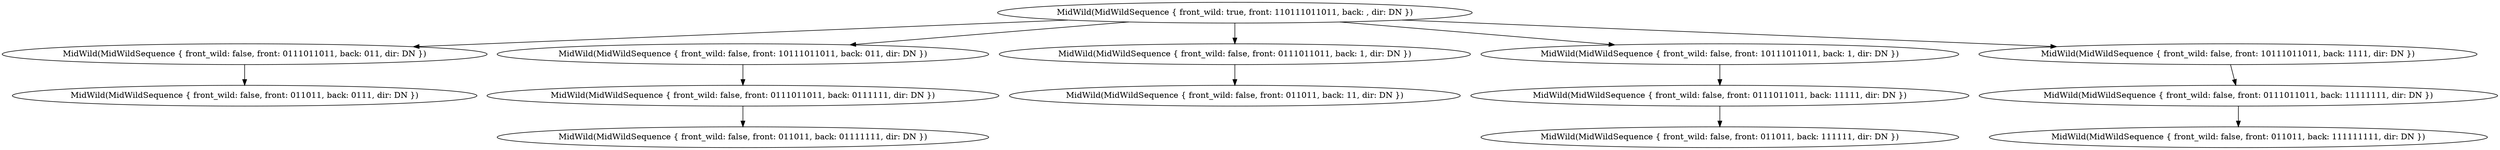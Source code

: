 digraph {
"MidWild(MidWildSequence { front_wild: true, front: 110111011011, back: , dir: DN })" -> {"MidWild(MidWildSequence { front_wild: false, front: 0111011011, back: 011, dir: DN })""MidWild(MidWildSequence { front_wild: false, front: 10111011011, back: 011, dir: DN })""MidWild(MidWildSequence { front_wild: false, front: 0111011011, back: 1, dir: DN })""MidWild(MidWildSequence { front_wild: false, front: 10111011011, back: 1, dir: DN })""MidWild(MidWildSequence { front_wild: false, front: 10111011011, back: 1111, dir: DN })"}
"MidWild(MidWildSequence { front_wild: false, front: 0111011011, back: 011, dir: DN })" -> {"MidWild(MidWildSequence { front_wild: false, front: 011011, back: 0111, dir: DN })"}
"MidWild(MidWildSequence { front_wild: false, front: 10111011011, back: 011, dir: DN })" -> {"MidWild(MidWildSequence { front_wild: false, front: 0111011011, back: 0111111, dir: DN })"}
"MidWild(MidWildSequence { front_wild: false, front: 0111011011, back: 1, dir: DN })" -> {"MidWild(MidWildSequence { front_wild: false, front: 011011, back: 11, dir: DN })"}
"MidWild(MidWildSequence { front_wild: false, front: 10111011011, back: 1, dir: DN })" -> {"MidWild(MidWildSequence { front_wild: false, front: 0111011011, back: 11111, dir: DN })"}
"MidWild(MidWildSequence { front_wild: false, front: 10111011011, back: 1111, dir: DN })" -> {"MidWild(MidWildSequence { front_wild: false, front: 0111011011, back: 11111111, dir: DN })"}
"MidWild(MidWildSequence { front_wild: false, front: 011011, back: 0111, dir: DN })" -> {}
"MidWild(MidWildSequence { front_wild: false, front: 0111011011, back: 0111111, dir: DN })" -> {"MidWild(MidWildSequence { front_wild: false, front: 011011, back: 01111111, dir: DN })"}
"MidWild(MidWildSequence { front_wild: false, front: 011011, back: 11, dir: DN })" -> {}
"MidWild(MidWildSequence { front_wild: false, front: 0111011011, back: 11111, dir: DN })" -> {"MidWild(MidWildSequence { front_wild: false, front: 011011, back: 111111, dir: DN })"}
"MidWild(MidWildSequence { front_wild: false, front: 0111011011, back: 11111111, dir: DN })" -> {"MidWild(MidWildSequence { front_wild: false, front: 011011, back: 111111111, dir: DN })"}
"MidWild(MidWildSequence { front_wild: false, front: 011011, back: 01111111, dir: DN })" -> {}
"MidWild(MidWildSequence { front_wild: false, front: 011011, back: 111111, dir: DN })" -> {}
"MidWild(MidWildSequence { front_wild: false, front: 011011, back: 111111111, dir: DN })" -> {}
}
